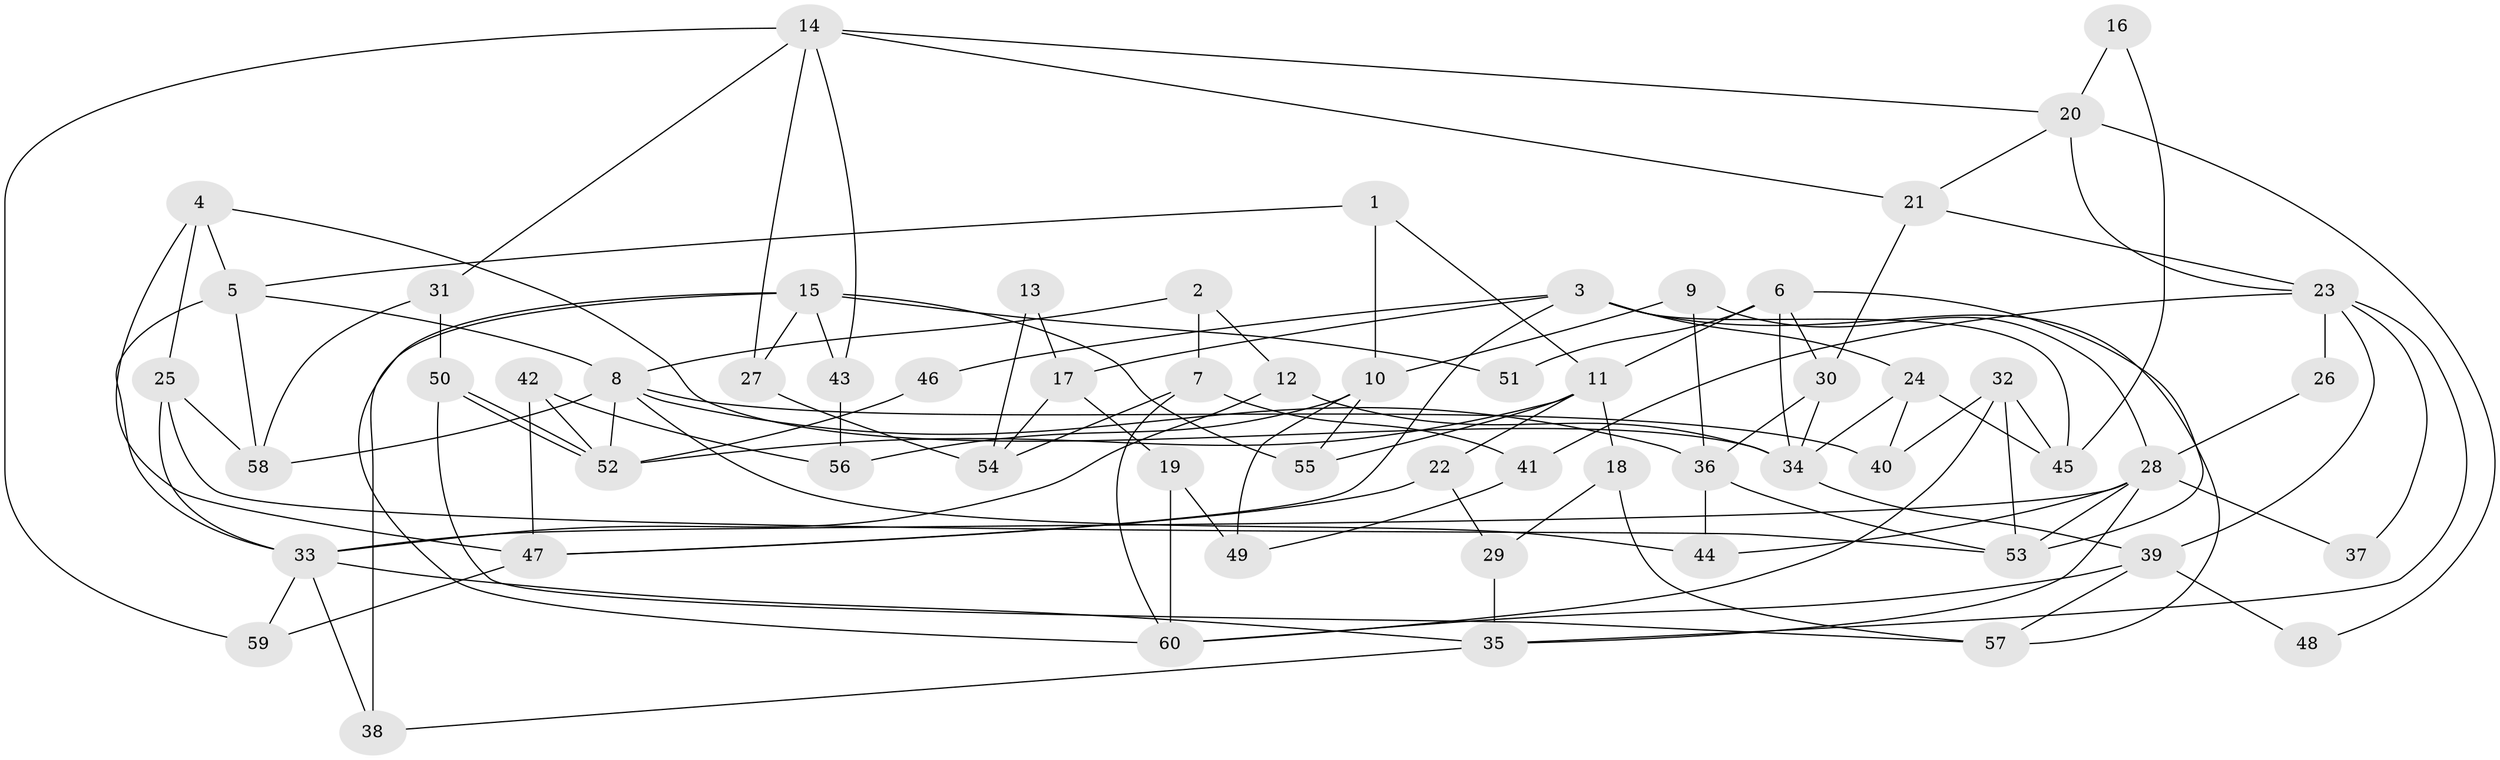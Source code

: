 // coarse degree distribution, {6: 0.1388888888888889, 8: 0.08333333333333333, 7: 0.1388888888888889, 4: 0.16666666666666666, 3: 0.19444444444444445, 5: 0.1111111111111111, 9: 0.027777777777777776, 2: 0.1111111111111111, 11: 0.027777777777777776}
// Generated by graph-tools (version 1.1) at 2025/24/03/03/25 07:24:00]
// undirected, 60 vertices, 120 edges
graph export_dot {
graph [start="1"]
  node [color=gray90,style=filled];
  1;
  2;
  3;
  4;
  5;
  6;
  7;
  8;
  9;
  10;
  11;
  12;
  13;
  14;
  15;
  16;
  17;
  18;
  19;
  20;
  21;
  22;
  23;
  24;
  25;
  26;
  27;
  28;
  29;
  30;
  31;
  32;
  33;
  34;
  35;
  36;
  37;
  38;
  39;
  40;
  41;
  42;
  43;
  44;
  45;
  46;
  47;
  48;
  49;
  50;
  51;
  52;
  53;
  54;
  55;
  56;
  57;
  58;
  59;
  60;
  1 -- 5;
  1 -- 11;
  1 -- 10;
  2 -- 8;
  2 -- 12;
  2 -- 7;
  3 -- 57;
  3 -- 47;
  3 -- 17;
  3 -- 24;
  3 -- 45;
  3 -- 46;
  4 -- 5;
  4 -- 47;
  4 -- 25;
  4 -- 34;
  5 -- 33;
  5 -- 8;
  5 -- 58;
  6 -- 34;
  6 -- 30;
  6 -- 11;
  6 -- 51;
  6 -- 53;
  7 -- 60;
  7 -- 41;
  7 -- 54;
  8 -- 58;
  8 -- 44;
  8 -- 36;
  8 -- 40;
  8 -- 52;
  9 -- 10;
  9 -- 28;
  9 -- 36;
  10 -- 55;
  10 -- 49;
  10 -- 56;
  11 -- 52;
  11 -- 18;
  11 -- 22;
  11 -- 55;
  12 -- 33;
  12 -- 34;
  13 -- 17;
  13 -- 54;
  14 -- 59;
  14 -- 21;
  14 -- 20;
  14 -- 27;
  14 -- 31;
  14 -- 43;
  15 -- 60;
  15 -- 38;
  15 -- 27;
  15 -- 43;
  15 -- 51;
  15 -- 55;
  16 -- 45;
  16 -- 20;
  17 -- 54;
  17 -- 19;
  18 -- 57;
  18 -- 29;
  19 -- 49;
  19 -- 60;
  20 -- 21;
  20 -- 23;
  20 -- 48;
  21 -- 30;
  21 -- 23;
  22 -- 29;
  22 -- 47;
  23 -- 39;
  23 -- 26;
  23 -- 35;
  23 -- 37;
  23 -- 41;
  24 -- 40;
  24 -- 34;
  24 -- 45;
  25 -- 53;
  25 -- 33;
  25 -- 58;
  26 -- 28;
  27 -- 54;
  28 -- 35;
  28 -- 53;
  28 -- 33;
  28 -- 37;
  28 -- 44;
  29 -- 35;
  30 -- 36;
  30 -- 34;
  31 -- 58;
  31 -- 50;
  32 -- 45;
  32 -- 53;
  32 -- 40;
  32 -- 60;
  33 -- 35;
  33 -- 38;
  33 -- 59;
  34 -- 39;
  35 -- 38;
  36 -- 44;
  36 -- 53;
  39 -- 60;
  39 -- 48;
  39 -- 57;
  41 -- 49;
  42 -- 52;
  42 -- 56;
  42 -- 47;
  43 -- 56;
  46 -- 52;
  47 -- 59;
  50 -- 52;
  50 -- 52;
  50 -- 57;
}
